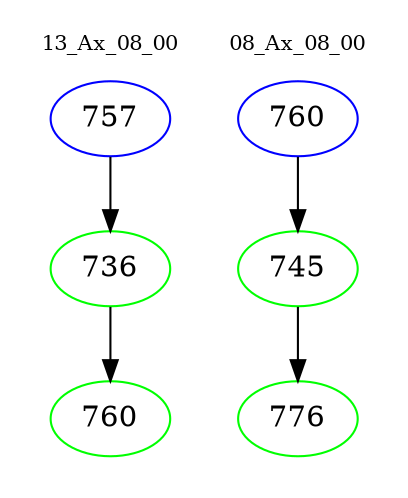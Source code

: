 digraph{
subgraph cluster_0 {
color = white
label = "13_Ax_08_00";
fontsize=10;
T0_757 [label="757", color="blue"]
T0_757 -> T0_736 [color="black"]
T0_736 [label="736", color="green"]
T0_736 -> T0_760 [color="black"]
T0_760 [label="760", color="green"]
}
subgraph cluster_1 {
color = white
label = "08_Ax_08_00";
fontsize=10;
T1_760 [label="760", color="blue"]
T1_760 -> T1_745 [color="black"]
T1_745 [label="745", color="green"]
T1_745 -> T1_776 [color="black"]
T1_776 [label="776", color="green"]
}
}
